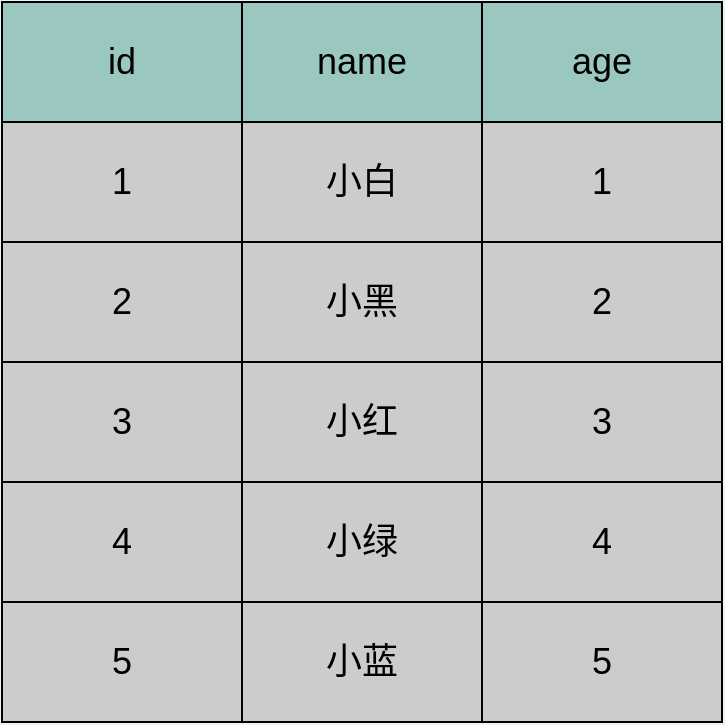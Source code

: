 <mxfile version="17.1.3" type="github"><diagram id="3228e29e-7158-1315-38df-8450db1d8a1d" name="Page-1"><mxGraphModel dx="654" dy="-138" grid="0" gridSize="10" guides="1" tooltips="1" connect="1" arrows="1" fold="1" page="1" pageScale="1" pageWidth="600" pageHeight="420" background="#EFF1F3" math="0" shadow="0"><root><mxCell id="0"/><mxCell id="1" parent="0"/><mxCell id="OGBjxk_xHfaE1EplLFuK-23" value="1" style="rounded=0;whiteSpace=wrap;html=1;fillColor=#CCCCCC;gradientColor=none;fontSize=18;" parent="1" vertex="1"><mxGeometry x="117" y="930" width="120" height="60" as="geometry"/></mxCell><mxCell id="OGBjxk_xHfaE1EplLFuK-24" value="小白" style="rounded=0;whiteSpace=wrap;html=1;fillColor=#CCCCCC;gradientColor=none;fontSize=18;" parent="1" vertex="1"><mxGeometry x="237" y="930" width="120" height="60" as="geometry"/></mxCell><mxCell id="OGBjxk_xHfaE1EplLFuK-25" value="&lt;span style=&quot;font-size: 18px&quot;&gt;1&lt;/span&gt;" style="rounded=0;whiteSpace=wrap;html=1;fillColor=#CCCCCC;gradientColor=none;fontSize=18;" parent="1" vertex="1"><mxGeometry x="357" y="930" width="120" height="60" as="geometry"/></mxCell><mxCell id="OGBjxk_xHfaE1EplLFuK-26" value="2" style="rounded=0;whiteSpace=wrap;html=1;fillColor=#CCCCCC;gradientColor=none;fontSize=18;" parent="1" vertex="1"><mxGeometry x="117" y="990" width="120" height="60" as="geometry"/></mxCell><mxCell id="OGBjxk_xHfaE1EplLFuK-27" value="小黑" style="rounded=0;whiteSpace=wrap;html=1;fillColor=#CCCCCC;gradientColor=none;fontSize=18;" parent="1" vertex="1"><mxGeometry x="237" y="990" width="120" height="60" as="geometry"/></mxCell><mxCell id="OGBjxk_xHfaE1EplLFuK-28" value="&lt;span style=&quot;font-size: 18px&quot;&gt;2&lt;/span&gt;" style="rounded=0;whiteSpace=wrap;html=1;fillColor=#CCCCCC;gradientColor=none;fontSize=18;" parent="1" vertex="1"><mxGeometry x="357" y="990" width="120" height="60" as="geometry"/></mxCell><mxCell id="OGBjxk_xHfaE1EplLFuK-29" value="id" style="rounded=0;whiteSpace=wrap;html=1;fillColor=#9AC7BF;gradientColor=none;fontSize=18;" parent="1" vertex="1"><mxGeometry x="117" y="870" width="120" height="60" as="geometry"/></mxCell><mxCell id="OGBjxk_xHfaE1EplLFuK-30" value="name" style="rounded=0;whiteSpace=wrap;html=1;fillColor=#9AC7BF;gradientColor=none;fontSize=18;" parent="1" vertex="1"><mxGeometry x="237" y="870" width="120" height="60" as="geometry"/></mxCell><mxCell id="OGBjxk_xHfaE1EplLFuK-31" value="&lt;span style=&quot;font-size: 18px&quot;&gt;age&lt;/span&gt;" style="rounded=0;whiteSpace=wrap;html=1;fillColor=#9AC7BF;gradientColor=none;fontSize=18;" parent="1" vertex="1"><mxGeometry x="357" y="870" width="120" height="60" as="geometry"/></mxCell><mxCell id="fkAcc4vzDLrG-aMV80vT-1" value="3" style="rounded=0;whiteSpace=wrap;html=1;fillColor=#CCCCCC;gradientColor=none;fontSize=18;" parent="1" vertex="1"><mxGeometry x="117" y="1050" width="120" height="60" as="geometry"/></mxCell><mxCell id="fkAcc4vzDLrG-aMV80vT-2" value="小红" style="rounded=0;whiteSpace=wrap;html=1;fillColor=#CCCCCC;gradientColor=none;fontSize=18;" parent="1" vertex="1"><mxGeometry x="237" y="1050" width="120" height="60" as="geometry"/></mxCell><mxCell id="fkAcc4vzDLrG-aMV80vT-3" value="&lt;span style=&quot;font-size: 18px&quot;&gt;3&lt;/span&gt;" style="rounded=0;whiteSpace=wrap;html=1;fillColor=#CCCCCC;gradientColor=none;fontSize=18;" parent="1" vertex="1"><mxGeometry x="357" y="1050" width="120" height="60" as="geometry"/></mxCell><mxCell id="fkAcc4vzDLrG-aMV80vT-4" value="4" style="rounded=0;whiteSpace=wrap;html=1;fillColor=#CCCCCC;gradientColor=none;fontSize=18;" parent="1" vertex="1"><mxGeometry x="117" y="1110" width="120" height="60" as="geometry"/></mxCell><mxCell id="fkAcc4vzDLrG-aMV80vT-5" value="小绿" style="rounded=0;whiteSpace=wrap;html=1;fillColor=#CCCCCC;gradientColor=none;fontSize=18;" parent="1" vertex="1"><mxGeometry x="237" y="1110" width="120" height="60" as="geometry"/></mxCell><mxCell id="fkAcc4vzDLrG-aMV80vT-6" value="&lt;span style=&quot;font-size: 18px&quot;&gt;4&lt;/span&gt;" style="rounded=0;whiteSpace=wrap;html=1;fillColor=#CCCCCC;gradientColor=none;fontSize=18;" parent="1" vertex="1"><mxGeometry x="357" y="1110" width="120" height="60" as="geometry"/></mxCell><mxCell id="fkAcc4vzDLrG-aMV80vT-7" value="5" style="rounded=0;whiteSpace=wrap;html=1;fillColor=#CCCCCC;gradientColor=none;fontSize=18;" parent="1" vertex="1"><mxGeometry x="117" y="1170" width="120" height="60" as="geometry"/></mxCell><mxCell id="fkAcc4vzDLrG-aMV80vT-8" value="小蓝" style="rounded=0;whiteSpace=wrap;html=1;fillColor=#CCCCCC;gradientColor=none;fontSize=18;" parent="1" vertex="1"><mxGeometry x="237" y="1170" width="120" height="60" as="geometry"/></mxCell><mxCell id="fkAcc4vzDLrG-aMV80vT-9" value="&lt;span style=&quot;font-size: 18px&quot;&gt;5&lt;/span&gt;" style="rounded=0;whiteSpace=wrap;html=1;fillColor=#CCCCCC;gradientColor=none;fontSize=18;" parent="1" vertex="1"><mxGeometry x="357" y="1170" width="120" height="60" as="geometry"/></mxCell></root></mxGraphModel></diagram></mxfile>